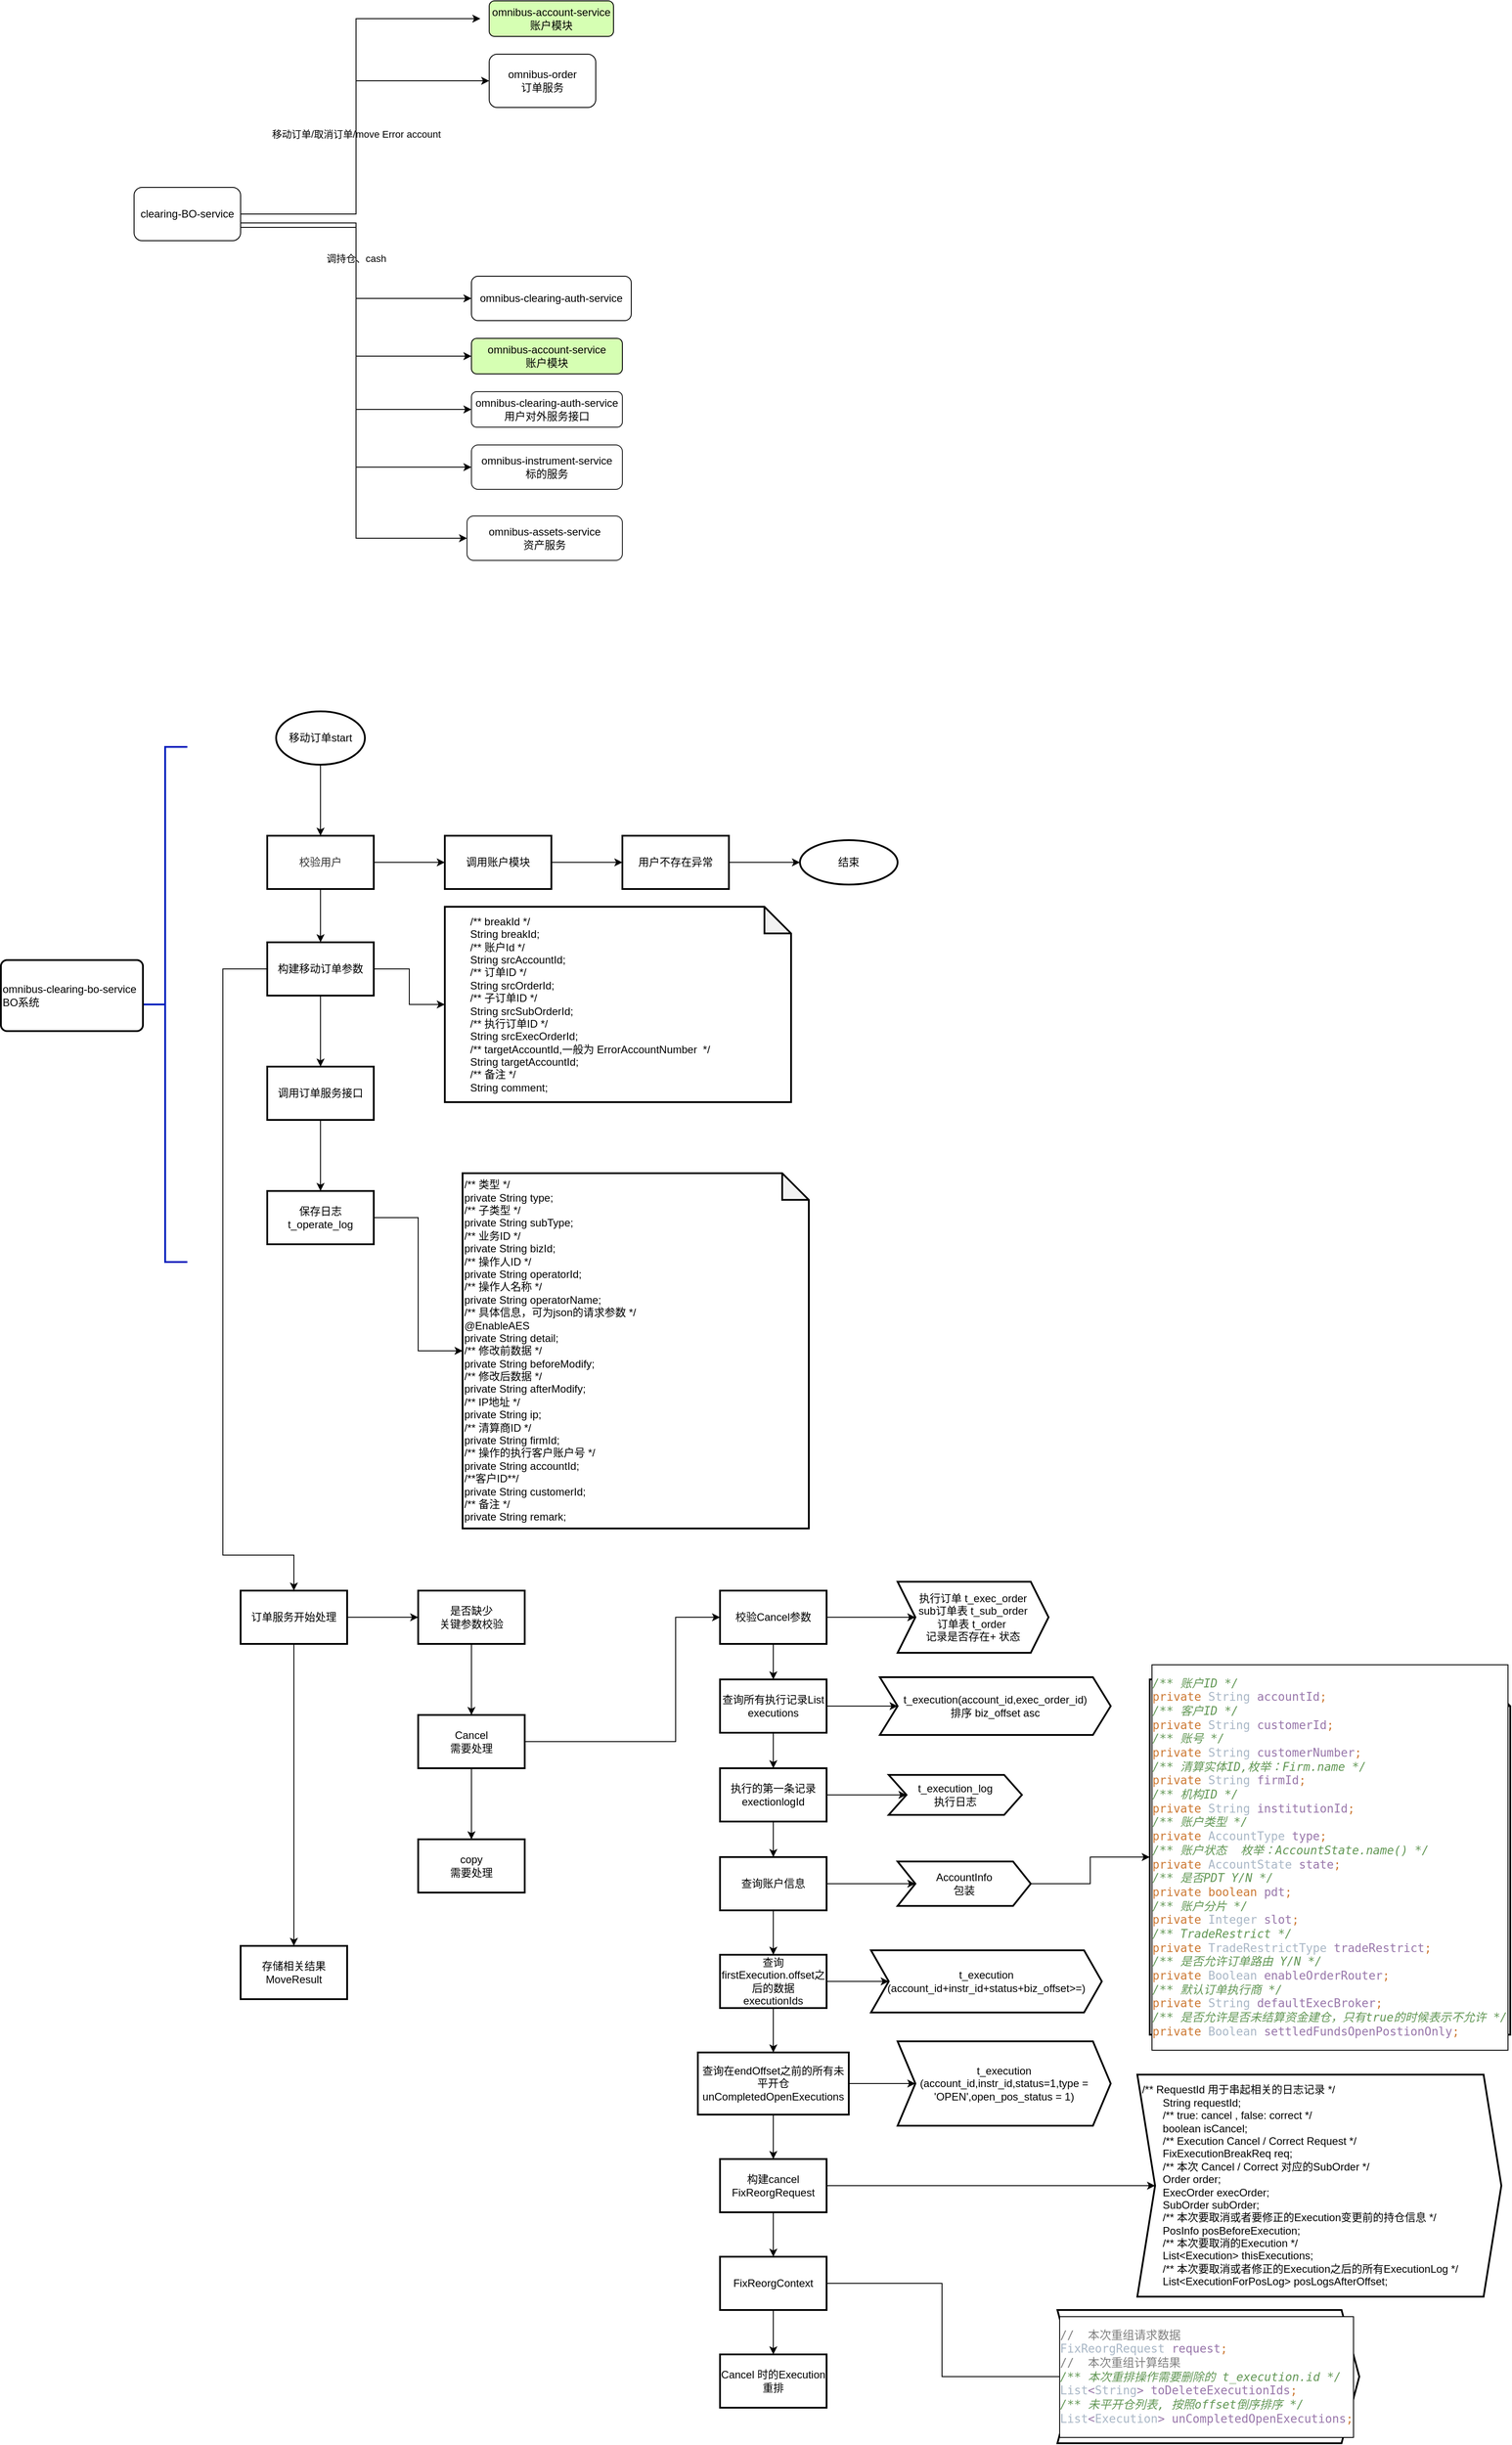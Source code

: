 <mxfile version="14.0.0" type="github">
  <diagram id="C5RBs43oDa-KdzZeNtuy" name="Page-1">
    <mxGraphModel dx="2225" dy="1739" grid="1" gridSize="10" guides="1" tooltips="1" connect="1" arrows="1" fold="1" page="1" pageScale="1" pageWidth="827" pageHeight="1169" math="0" shadow="0">
      <root>
        <mxCell id="WIyWlLk6GJQsqaUBKTNV-0" />
        <mxCell id="WIyWlLk6GJQsqaUBKTNV-1" parent="WIyWlLk6GJQsqaUBKTNV-0" />
        <mxCell id="6A41oJN5vltSQ22dziw2-5" style="edgeStyle=orthogonalEdgeStyle;rounded=0;orthogonalLoop=1;jettySize=auto;html=1;exitX=1;exitY=0.5;exitDx=0;exitDy=0;entryX=0;entryY=0.5;entryDx=0;entryDy=0;" edge="1" parent="WIyWlLk6GJQsqaUBKTNV-1" source="6A41oJN5vltSQ22dziw2-3" target="6A41oJN5vltSQ22dziw2-4">
          <mxGeometry relative="1" as="geometry">
            <Array as="points">
              <mxPoint x="340" y="110" />
              <mxPoint x="340" y="-40" />
            </Array>
          </mxGeometry>
        </mxCell>
        <mxCell id="6A41oJN5vltSQ22dziw2-6" value="移动订单/取消订单/move Error account" style="edgeLabel;html=1;align=center;verticalAlign=middle;resizable=0;points=[];" vertex="1" connectable="0" parent="6A41oJN5vltSQ22dziw2-5">
          <mxGeometry x="0.095" y="-3" relative="1" as="geometry">
            <mxPoint x="-3" y="15" as="offset" />
          </mxGeometry>
        </mxCell>
        <mxCell id="6A41oJN5vltSQ22dziw2-8" style="edgeStyle=orthogonalEdgeStyle;rounded=0;orthogonalLoop=1;jettySize=auto;html=1;entryX=0;entryY=0.5;entryDx=0;entryDy=0;" edge="1" parent="WIyWlLk6GJQsqaUBKTNV-1" target="6A41oJN5vltSQ22dziw2-7">
          <mxGeometry relative="1" as="geometry">
            <mxPoint x="210" y="110" as="sourcePoint" />
            <mxPoint x="490" y="205" as="targetPoint" />
            <Array as="points">
              <mxPoint x="210" y="120" />
              <mxPoint x="340" y="120" />
              <mxPoint x="340" y="205" />
            </Array>
          </mxGeometry>
        </mxCell>
        <mxCell id="6A41oJN5vltSQ22dziw2-9" value="调持仓、cash" style="edgeLabel;html=1;align=center;verticalAlign=middle;resizable=0;points=[];" vertex="1" connectable="0" parent="6A41oJN5vltSQ22dziw2-8">
          <mxGeometry x="0.414" y="1" relative="1" as="geometry">
            <mxPoint x="-26" y="-44" as="offset" />
          </mxGeometry>
        </mxCell>
        <mxCell id="6A41oJN5vltSQ22dziw2-11" style="edgeStyle=orthogonalEdgeStyle;rounded=0;orthogonalLoop=1;jettySize=auto;html=1;exitX=1;exitY=0.5;exitDx=0;exitDy=0;entryX=-0.071;entryY=0.5;entryDx=0;entryDy=0;entryPerimeter=0;" edge="1" parent="WIyWlLk6GJQsqaUBKTNV-1" source="6A41oJN5vltSQ22dziw2-3" target="6A41oJN5vltSQ22dziw2-10">
          <mxGeometry relative="1" as="geometry">
            <Array as="points">
              <mxPoint x="340" y="110" />
              <mxPoint x="340" y="-110" />
            </Array>
          </mxGeometry>
        </mxCell>
        <mxCell id="6A41oJN5vltSQ22dziw2-13" style="edgeStyle=orthogonalEdgeStyle;rounded=0;orthogonalLoop=1;jettySize=auto;html=1;exitX=1;exitY=0.75;exitDx=0;exitDy=0;" edge="1" parent="WIyWlLk6GJQsqaUBKTNV-1" source="6A41oJN5vltSQ22dziw2-3" target="6A41oJN5vltSQ22dziw2-12">
          <mxGeometry relative="1" as="geometry">
            <Array as="points">
              <mxPoint x="340" y="125" />
              <mxPoint x="340" y="270" />
            </Array>
          </mxGeometry>
        </mxCell>
        <mxCell id="6A41oJN5vltSQ22dziw2-17" style="edgeStyle=orthogonalEdgeStyle;rounded=0;orthogonalLoop=1;jettySize=auto;html=1;exitX=1;exitY=0.75;exitDx=0;exitDy=0;entryX=0;entryY=0.5;entryDx=0;entryDy=0;" edge="1" parent="WIyWlLk6GJQsqaUBKTNV-1" source="6A41oJN5vltSQ22dziw2-3" target="6A41oJN5vltSQ22dziw2-14">
          <mxGeometry relative="1" as="geometry" />
        </mxCell>
        <mxCell id="6A41oJN5vltSQ22dziw2-18" style="edgeStyle=orthogonalEdgeStyle;rounded=0;orthogonalLoop=1;jettySize=auto;html=1;exitX=1;exitY=0.75;exitDx=0;exitDy=0;entryX=0;entryY=0.5;entryDx=0;entryDy=0;" edge="1" parent="WIyWlLk6GJQsqaUBKTNV-1" source="6A41oJN5vltSQ22dziw2-3" target="6A41oJN5vltSQ22dziw2-15">
          <mxGeometry relative="1" as="geometry" />
        </mxCell>
        <mxCell id="6A41oJN5vltSQ22dziw2-19" style="edgeStyle=orthogonalEdgeStyle;rounded=0;orthogonalLoop=1;jettySize=auto;html=1;exitX=1;exitY=0.75;exitDx=0;exitDy=0;entryX=0;entryY=0.5;entryDx=0;entryDy=0;" edge="1" parent="WIyWlLk6GJQsqaUBKTNV-1" source="6A41oJN5vltSQ22dziw2-3" target="6A41oJN5vltSQ22dziw2-16">
          <mxGeometry relative="1" as="geometry">
            <Array as="points">
              <mxPoint x="340" y="125" />
              <mxPoint x="340" y="475" />
            </Array>
          </mxGeometry>
        </mxCell>
        <mxCell id="6A41oJN5vltSQ22dziw2-3" value="clearing-BO-service" style="rounded=1;whiteSpace=wrap;html=1;" vertex="1" parent="WIyWlLk6GJQsqaUBKTNV-1">
          <mxGeometry x="90" y="80" width="120" height="60" as="geometry" />
        </mxCell>
        <mxCell id="6A41oJN5vltSQ22dziw2-4" value="omnibus-order&lt;br&gt;订单服务" style="rounded=1;whiteSpace=wrap;html=1;" vertex="1" parent="WIyWlLk6GJQsqaUBKTNV-1">
          <mxGeometry x="490" y="-70" width="120" height="60" as="geometry" />
        </mxCell>
        <mxCell id="6A41oJN5vltSQ22dziw2-7" value="&lt;span style=&quot;background-color: rgb(255 , 255 , 255)&quot;&gt;omnibus-clearing-auth-service&lt;/span&gt;" style="rounded=1;whiteSpace=wrap;html=1;" vertex="1" parent="WIyWlLk6GJQsqaUBKTNV-1">
          <mxGeometry x="470" y="180" width="180" height="50" as="geometry" />
        </mxCell>
        <mxCell id="6A41oJN5vltSQ22dziw2-10" value="omnibus-account-service&lt;br&gt;账户模块" style="rounded=1;whiteSpace=wrap;html=1;fillColor=#D6FFB3;" vertex="1" parent="WIyWlLk6GJQsqaUBKTNV-1">
          <mxGeometry x="490" y="-130" width="140" height="40" as="geometry" />
        </mxCell>
        <mxCell id="6A41oJN5vltSQ22dziw2-12" value="omnibus-account-service&lt;br&gt;账户模块" style="rounded=1;whiteSpace=wrap;html=1;fillColor=#D6FFB3;" vertex="1" parent="WIyWlLk6GJQsqaUBKTNV-1">
          <mxGeometry x="470" y="250" width="170" height="40" as="geometry" />
        </mxCell>
        <mxCell id="6A41oJN5vltSQ22dziw2-14" value="omnibus-clearing-auth-service&lt;br&gt;用户对外服务接口" style="rounded=1;whiteSpace=wrap;html=1;fillColor=#FFFFFF;strokeColor=#1A1A1A;" vertex="1" parent="WIyWlLk6GJQsqaUBKTNV-1">
          <mxGeometry x="470" y="310" width="170" height="40" as="geometry" />
        </mxCell>
        <mxCell id="6A41oJN5vltSQ22dziw2-15" value="omnibus-instrument-service&lt;br&gt;标的服务" style="rounded=1;whiteSpace=wrap;html=1;strokeColor=#1A1A1A;fillColor=#FFFFFF;" vertex="1" parent="WIyWlLk6GJQsqaUBKTNV-1">
          <mxGeometry x="470" y="370" width="170" height="50" as="geometry" />
        </mxCell>
        <mxCell id="6A41oJN5vltSQ22dziw2-16" value="omnibus-assets-service&lt;br&gt;资产服务" style="rounded=1;whiteSpace=wrap;html=1;strokeColor=#1A1A1A;fillColor=#FFFFFF;" vertex="1" parent="WIyWlLk6GJQsqaUBKTNV-1">
          <mxGeometry x="465" y="450" width="175" height="50" as="geometry" />
        </mxCell>
        <mxCell id="6A41oJN5vltSQ22dziw2-33" value="" style="edgeStyle=orthogonalEdgeStyle;rounded=0;orthogonalLoop=1;jettySize=auto;html=1;" edge="1" parent="WIyWlLk6GJQsqaUBKTNV-1" source="6A41oJN5vltSQ22dziw2-31" target="6A41oJN5vltSQ22dziw2-32">
          <mxGeometry relative="1" as="geometry" />
        </mxCell>
        <mxCell id="6A41oJN5vltSQ22dziw2-31" value="&lt;span&gt;移动订单start&lt;/span&gt;" style="strokeWidth=2;html=1;shape=mxgraph.flowchart.start_1;whiteSpace=wrap;fillColor=#FFFFFF;" vertex="1" parent="WIyWlLk6GJQsqaUBKTNV-1">
          <mxGeometry x="250" y="670" width="100" height="60" as="geometry" />
        </mxCell>
        <mxCell id="6A41oJN5vltSQ22dziw2-35" value="" style="edgeStyle=orthogonalEdgeStyle;rounded=0;orthogonalLoop=1;jettySize=auto;html=1;" edge="1" parent="WIyWlLk6GJQsqaUBKTNV-1" source="6A41oJN5vltSQ22dziw2-32" target="6A41oJN5vltSQ22dziw2-34">
          <mxGeometry relative="1" as="geometry" />
        </mxCell>
        <mxCell id="6A41oJN5vltSQ22dziw2-37" value="" style="edgeStyle=orthogonalEdgeStyle;rounded=0;orthogonalLoop=1;jettySize=auto;html=1;" edge="1" parent="WIyWlLk6GJQsqaUBKTNV-1" source="6A41oJN5vltSQ22dziw2-32" target="6A41oJN5vltSQ22dziw2-36">
          <mxGeometry relative="1" as="geometry" />
        </mxCell>
        <mxCell id="6A41oJN5vltSQ22dziw2-32" value="&lt;span style=&quot;color: rgb(51 , 51 , 51)&quot;&gt;校验用户&lt;/span&gt;" style="whiteSpace=wrap;html=1;strokeWidth=2;fillColor=#FFFFFF;" vertex="1" parent="WIyWlLk6GJQsqaUBKTNV-1">
          <mxGeometry x="240" y="810" width="120" height="60" as="geometry" />
        </mxCell>
        <mxCell id="6A41oJN5vltSQ22dziw2-45" value="" style="edgeStyle=orthogonalEdgeStyle;rounded=0;orthogonalLoop=1;jettySize=auto;html=1;" edge="1" parent="WIyWlLk6GJQsqaUBKTNV-1" source="6A41oJN5vltSQ22dziw2-34" target="6A41oJN5vltSQ22dziw2-44">
          <mxGeometry relative="1" as="geometry" />
        </mxCell>
        <mxCell id="6A41oJN5vltSQ22dziw2-34" value="&lt;span&gt;调用&lt;/span&gt;账户模块" style="whiteSpace=wrap;html=1;strokeWidth=2;fillColor=#FFFFFF;" vertex="1" parent="WIyWlLk6GJQsqaUBKTNV-1">
          <mxGeometry x="440" y="810" width="120" height="60" as="geometry" />
        </mxCell>
        <mxCell id="6A41oJN5vltSQ22dziw2-41" value="" style="edgeStyle=orthogonalEdgeStyle;rounded=0;orthogonalLoop=1;jettySize=auto;html=1;" edge="1" parent="WIyWlLk6GJQsqaUBKTNV-1" source="6A41oJN5vltSQ22dziw2-36" target="6A41oJN5vltSQ22dziw2-40">
          <mxGeometry relative="1" as="geometry" />
        </mxCell>
        <mxCell id="6A41oJN5vltSQ22dziw2-42" style="edgeStyle=orthogonalEdgeStyle;rounded=0;orthogonalLoop=1;jettySize=auto;html=1;exitX=1;exitY=0.5;exitDx=0;exitDy=0;" edge="1" parent="WIyWlLk6GJQsqaUBKTNV-1" source="6A41oJN5vltSQ22dziw2-36" target="6A41oJN5vltSQ22dziw2-38">
          <mxGeometry relative="1" as="geometry" />
        </mxCell>
        <mxCell id="6A41oJN5vltSQ22dziw2-60" value="" style="edgeStyle=orthogonalEdgeStyle;rounded=0;orthogonalLoop=1;jettySize=auto;html=1;entryX=0.5;entryY=0;entryDx=0;entryDy=0;" edge="1" parent="WIyWlLk6GJQsqaUBKTNV-1" source="6A41oJN5vltSQ22dziw2-36" target="6A41oJN5vltSQ22dziw2-59">
          <mxGeometry relative="1" as="geometry">
            <Array as="points">
              <mxPoint x="190" y="960" />
              <mxPoint x="190" y="1620" />
              <mxPoint x="270" y="1620" />
            </Array>
          </mxGeometry>
        </mxCell>
        <mxCell id="6A41oJN5vltSQ22dziw2-36" value="&lt;span&gt;构建移动订单参数&lt;/span&gt;" style="whiteSpace=wrap;html=1;strokeWidth=2;fillColor=#FFFFFF;" vertex="1" parent="WIyWlLk6GJQsqaUBKTNV-1">
          <mxGeometry x="240" y="930" width="120" height="60" as="geometry" />
        </mxCell>
        <mxCell id="6A41oJN5vltSQ22dziw2-38" value="&lt;div&gt;&amp;nbsp; &amp;nbsp; &amp;nbsp; &amp;nbsp; /** breakId */&lt;/div&gt;&lt;div&gt;&amp;nbsp; &amp;nbsp; &amp;nbsp; &amp;nbsp; String breakId;&lt;/div&gt;&lt;div&gt;&amp;nbsp; &amp;nbsp; &amp;nbsp; &amp;nbsp; /** 账户Id */&lt;/div&gt;&lt;div&gt;&amp;nbsp; &amp;nbsp; &amp;nbsp; &amp;nbsp; String srcAccountId;&lt;/div&gt;&lt;div&gt;&amp;nbsp; &amp;nbsp; &amp;nbsp; &amp;nbsp; /** 订单ID */&lt;/div&gt;&lt;div&gt;&amp;nbsp; &amp;nbsp; &amp;nbsp; &amp;nbsp; String srcOrderId;&lt;/div&gt;&lt;div&gt;&amp;nbsp; &amp;nbsp; &amp;nbsp; &amp;nbsp; /** 子订单ID */&lt;/div&gt;&lt;div&gt;&amp;nbsp; &amp;nbsp; &amp;nbsp; &amp;nbsp; String srcSubOrderId;&lt;/div&gt;&lt;div&gt;&amp;nbsp; &amp;nbsp; &amp;nbsp; &amp;nbsp; /** 执行订单ID */&lt;/div&gt;&lt;div&gt;&amp;nbsp; &amp;nbsp; &amp;nbsp; &amp;nbsp; String srcExecOrderId;&lt;/div&gt;&lt;div&gt;&amp;nbsp; &amp;nbsp; &amp;nbsp; &amp;nbsp; /** targetAccountId,一般为 ErrorAccountNumber&amp;nbsp; */&lt;/div&gt;&lt;div&gt;&amp;nbsp; &amp;nbsp; &amp;nbsp; &amp;nbsp; String targetAccountId;&lt;/div&gt;&lt;div&gt;&amp;nbsp; &amp;nbsp; &amp;nbsp; &amp;nbsp; /** 备注 */&lt;/div&gt;&lt;div&gt;&amp;nbsp; &amp;nbsp; &amp;nbsp; &amp;nbsp; String comment;&lt;/div&gt;" style="shape=note;whiteSpace=wrap;html=1;backgroundOutline=1;darkOpacity=0.05;strokeWidth=2;fillColor=#FFFFFF;align=left;" vertex="1" parent="WIyWlLk6GJQsqaUBKTNV-1">
          <mxGeometry x="440" y="890" width="390" height="220" as="geometry" />
        </mxCell>
        <mxCell id="6A41oJN5vltSQ22dziw2-53" value="" style="edgeStyle=orthogonalEdgeStyle;rounded=0;orthogonalLoop=1;jettySize=auto;html=1;" edge="1" parent="WIyWlLk6GJQsqaUBKTNV-1" source="6A41oJN5vltSQ22dziw2-40" target="6A41oJN5vltSQ22dziw2-52">
          <mxGeometry relative="1" as="geometry" />
        </mxCell>
        <mxCell id="6A41oJN5vltSQ22dziw2-40" value="调用订单服务接口" style="whiteSpace=wrap;html=1;strokeWidth=2;fillColor=#FFFFFF;" vertex="1" parent="WIyWlLk6GJQsqaUBKTNV-1">
          <mxGeometry x="240" y="1070" width="120" height="60" as="geometry" />
        </mxCell>
        <mxCell id="6A41oJN5vltSQ22dziw2-47" value="" style="edgeStyle=orthogonalEdgeStyle;rounded=0;orthogonalLoop=1;jettySize=auto;html=1;" edge="1" parent="WIyWlLk6GJQsqaUBKTNV-1" source="6A41oJN5vltSQ22dziw2-44" target="6A41oJN5vltSQ22dziw2-46">
          <mxGeometry relative="1" as="geometry" />
        </mxCell>
        <mxCell id="6A41oJN5vltSQ22dziw2-44" value="用户不存在异常" style="whiteSpace=wrap;html=1;strokeWidth=2;fillColor=#FFFFFF;" vertex="1" parent="WIyWlLk6GJQsqaUBKTNV-1">
          <mxGeometry x="640" y="810" width="120" height="60" as="geometry" />
        </mxCell>
        <mxCell id="6A41oJN5vltSQ22dziw2-46" value="结束" style="ellipse;whiteSpace=wrap;html=1;strokeWidth=2;fillColor=#FFFFFF;" vertex="1" parent="WIyWlLk6GJQsqaUBKTNV-1">
          <mxGeometry x="840" y="815" width="110" height="50" as="geometry" />
        </mxCell>
        <mxCell id="6A41oJN5vltSQ22dziw2-55" value="" style="edgeStyle=orthogonalEdgeStyle;rounded=0;orthogonalLoop=1;jettySize=auto;html=1;" edge="1" parent="WIyWlLk6GJQsqaUBKTNV-1" source="6A41oJN5vltSQ22dziw2-52" target="6A41oJN5vltSQ22dziw2-54">
          <mxGeometry relative="1" as="geometry" />
        </mxCell>
        <mxCell id="6A41oJN5vltSQ22dziw2-52" value="保存日志&lt;br&gt;t_operate_log" style="whiteSpace=wrap;html=1;strokeWidth=2;fillColor=#FFFFFF;" vertex="1" parent="WIyWlLk6GJQsqaUBKTNV-1">
          <mxGeometry x="240" y="1210" width="120" height="60" as="geometry" />
        </mxCell>
        <mxCell id="6A41oJN5vltSQ22dziw2-54" value="&lt;div&gt;&lt;span&gt;	&lt;/span&gt;/** 类型 */&lt;/div&gt;&lt;div&gt;&lt;span&gt;	&lt;/span&gt;private String type;&lt;/div&gt;&lt;div&gt;&lt;span&gt;	&lt;/span&gt;/** 子类型 */&lt;/div&gt;&lt;div&gt;&lt;span&gt;	&lt;/span&gt;private String subType;&lt;/div&gt;&lt;div&gt;&lt;span&gt;	&lt;/span&gt;/** 业务ID */&lt;/div&gt;&lt;div&gt;&lt;span&gt;	&lt;/span&gt;private String bizId;&lt;/div&gt;&lt;div&gt;&lt;span&gt;	&lt;/span&gt;/** 操作人ID */&lt;/div&gt;&lt;div&gt;&lt;span&gt;	&lt;/span&gt;private String operatorId;&lt;/div&gt;&lt;div&gt;&lt;span&gt;	&lt;/span&gt;/** 操作人名称 */&lt;/div&gt;&lt;div&gt;&lt;span&gt;	&lt;/span&gt;private String operatorName;&lt;/div&gt;&lt;div&gt;&lt;span&gt;	&lt;/span&gt;/** 具体信息，可为json的请求参数 */&lt;/div&gt;&lt;div&gt;&lt;span&gt;	&lt;/span&gt;@EnableAES&lt;/div&gt;&lt;div&gt;&lt;span&gt;	&lt;/span&gt;private String detail;&lt;/div&gt;&lt;div&gt;&lt;span&gt;	&lt;/span&gt;/** 修改前数据 */&lt;/div&gt;&lt;div&gt;&lt;span&gt;	&lt;/span&gt;private String beforeModify;&lt;/div&gt;&lt;div&gt;&lt;span&gt;	&lt;/span&gt;/** 修改后数据 */&lt;/div&gt;&lt;div&gt;&lt;span&gt;	&lt;/span&gt;private String afterModify;&lt;/div&gt;&lt;div&gt;&lt;span&gt;	&lt;/span&gt;/** IP地址 */&lt;/div&gt;&lt;div&gt;&lt;span&gt;	&lt;/span&gt;private String ip;&lt;/div&gt;&lt;div&gt;&lt;span&gt;	&lt;/span&gt;/** 清算商ID */&lt;/div&gt;&lt;div&gt;&lt;span&gt;	&lt;/span&gt;private String firmId;&lt;/div&gt;&lt;div&gt;&lt;span&gt;	&lt;/span&gt;/** 操作的执行客户账户号 */&lt;/div&gt;&lt;div&gt;&lt;span&gt;	&lt;/span&gt;private String accountId;&lt;/div&gt;&lt;div&gt;&lt;span&gt;	&lt;/span&gt;/**客户ID**/&lt;/div&gt;&lt;div&gt;&lt;span&gt;	&lt;/span&gt;private String customerId;&lt;/div&gt;&lt;div&gt;&lt;span&gt;	&lt;/span&gt;/** 备注 */&lt;/div&gt;&lt;div&gt;&lt;span&gt;	&lt;/span&gt;private String remark;&lt;/div&gt;" style="shape=note;whiteSpace=wrap;html=1;backgroundOutline=1;darkOpacity=0.05;strokeWidth=2;fillColor=#FFFFFF;align=left;" vertex="1" parent="WIyWlLk6GJQsqaUBKTNV-1">
          <mxGeometry x="460" y="1190" width="390" height="400" as="geometry" />
        </mxCell>
        <mxCell id="6A41oJN5vltSQ22dziw2-62" value="" style="edgeStyle=orthogonalEdgeStyle;rounded=0;orthogonalLoop=1;jettySize=auto;html=1;" edge="1" parent="WIyWlLk6GJQsqaUBKTNV-1" source="6A41oJN5vltSQ22dziw2-59" target="6A41oJN5vltSQ22dziw2-61">
          <mxGeometry relative="1" as="geometry" />
        </mxCell>
        <mxCell id="6A41oJN5vltSQ22dziw2-64" value="" style="edgeStyle=orthogonalEdgeStyle;rounded=0;orthogonalLoop=1;jettySize=auto;html=1;" edge="1" parent="WIyWlLk6GJQsqaUBKTNV-1" source="6A41oJN5vltSQ22dziw2-59" target="6A41oJN5vltSQ22dziw2-63">
          <mxGeometry relative="1" as="geometry" />
        </mxCell>
        <mxCell id="6A41oJN5vltSQ22dziw2-59" value="订单服务开始处理" style="whiteSpace=wrap;html=1;strokeWidth=2;fillColor=#FFFFFF;" vertex="1" parent="WIyWlLk6GJQsqaUBKTNV-1">
          <mxGeometry x="210" y="1660" width="120" height="60" as="geometry" />
        </mxCell>
        <mxCell id="6A41oJN5vltSQ22dziw2-61" value="存储相关结果&lt;br&gt;MoveResult" style="whiteSpace=wrap;html=1;strokeWidth=2;fillColor=#FFFFFF;" vertex="1" parent="WIyWlLk6GJQsqaUBKTNV-1">
          <mxGeometry x="210" y="2060" width="120" height="60" as="geometry" />
        </mxCell>
        <mxCell id="6A41oJN5vltSQ22dziw2-66" value="" style="edgeStyle=orthogonalEdgeStyle;rounded=0;orthogonalLoop=1;jettySize=auto;html=1;" edge="1" parent="WIyWlLk6GJQsqaUBKTNV-1" source="6A41oJN5vltSQ22dziw2-63" target="6A41oJN5vltSQ22dziw2-65">
          <mxGeometry relative="1" as="geometry" />
        </mxCell>
        <mxCell id="6A41oJN5vltSQ22dziw2-63" value="是否缺少&lt;br&gt;关键参数校验" style="whiteSpace=wrap;html=1;strokeWidth=2;fillColor=#FFFFFF;" vertex="1" parent="WIyWlLk6GJQsqaUBKTNV-1">
          <mxGeometry x="410" y="1660" width="120" height="60" as="geometry" />
        </mxCell>
        <mxCell id="6A41oJN5vltSQ22dziw2-68" value="" style="edgeStyle=orthogonalEdgeStyle;rounded=0;orthogonalLoop=1;jettySize=auto;html=1;" edge="1" parent="WIyWlLk6GJQsqaUBKTNV-1" source="6A41oJN5vltSQ22dziw2-65" target="6A41oJN5vltSQ22dziw2-67">
          <mxGeometry relative="1" as="geometry" />
        </mxCell>
        <mxCell id="6A41oJN5vltSQ22dziw2-72" value="" style="edgeStyle=orthogonalEdgeStyle;rounded=0;orthogonalLoop=1;jettySize=auto;html=1;entryX=0;entryY=0.5;entryDx=0;entryDy=0;" edge="1" parent="WIyWlLk6GJQsqaUBKTNV-1" source="6A41oJN5vltSQ22dziw2-65" target="6A41oJN5vltSQ22dziw2-71">
          <mxGeometry relative="1" as="geometry">
            <Array as="points">
              <mxPoint x="700" y="1830" />
              <mxPoint x="700" y="1690" />
              <mxPoint x="740" y="1690" />
            </Array>
          </mxGeometry>
        </mxCell>
        <mxCell id="6A41oJN5vltSQ22dziw2-65" value="Cancel&lt;br&gt;需要处理" style="whiteSpace=wrap;html=1;strokeWidth=2;fillColor=#FFFFFF;" vertex="1" parent="WIyWlLk6GJQsqaUBKTNV-1">
          <mxGeometry x="410" y="1800" width="120" height="60" as="geometry" />
        </mxCell>
        <mxCell id="6A41oJN5vltSQ22dziw2-67" value="&lt;span&gt;copy&lt;/span&gt;&lt;br&gt;&lt;span&gt;需要处理&lt;/span&gt;" style="whiteSpace=wrap;html=1;strokeWidth=2;fillColor=#FFFFFF;" vertex="1" parent="WIyWlLk6GJQsqaUBKTNV-1">
          <mxGeometry x="410" y="1940" width="120" height="60" as="geometry" />
        </mxCell>
        <mxCell id="6A41oJN5vltSQ22dziw2-69" value="" style="strokeWidth=2;html=1;shape=mxgraph.flowchart.annotation_2;align=left;labelPosition=right;pointerEvents=1;labelBackgroundColor=#E6FFCC;fillColor=#0050ef;labelBorderColor=#CCFF99;strokeColor=#001DBC;fontColor=#ffffff;" vertex="1" parent="WIyWlLk6GJQsqaUBKTNV-1">
          <mxGeometry x="100" y="710" width="50" height="580" as="geometry" />
        </mxCell>
        <mxCell id="6A41oJN5vltSQ22dziw2-70" value="omnibus-clearing-bo-service&lt;br&gt;BO系统" style="rounded=1;whiteSpace=wrap;html=1;absoluteArcSize=1;arcSize=14;strokeWidth=2;labelBackgroundColor=none;fillColor=#FFFFFF;align=left;" vertex="1" parent="WIyWlLk6GJQsqaUBKTNV-1">
          <mxGeometry x="-60" y="950" width="160" height="80" as="geometry" />
        </mxCell>
        <mxCell id="6A41oJN5vltSQ22dziw2-75" value="" style="edgeStyle=orthogonalEdgeStyle;rounded=0;orthogonalLoop=1;jettySize=auto;html=1;" edge="1" parent="WIyWlLk6GJQsqaUBKTNV-1" source="6A41oJN5vltSQ22dziw2-71" target="6A41oJN5vltSQ22dziw2-74">
          <mxGeometry relative="1" as="geometry" />
        </mxCell>
        <mxCell id="6A41oJN5vltSQ22dziw2-77" value="" style="edgeStyle=orthogonalEdgeStyle;rounded=0;orthogonalLoop=1;jettySize=auto;html=1;" edge="1" parent="WIyWlLk6GJQsqaUBKTNV-1" source="6A41oJN5vltSQ22dziw2-71" target="6A41oJN5vltSQ22dziw2-76">
          <mxGeometry relative="1" as="geometry" />
        </mxCell>
        <mxCell id="6A41oJN5vltSQ22dziw2-71" value="校验Cancel参数" style="whiteSpace=wrap;html=1;strokeWidth=2;fillColor=#FFFFFF;" vertex="1" parent="WIyWlLk6GJQsqaUBKTNV-1">
          <mxGeometry x="750" y="1660" width="120" height="60" as="geometry" />
        </mxCell>
        <mxCell id="6A41oJN5vltSQ22dziw2-74" value="&lt;div&gt;执行订单 t_exec_order&lt;/div&gt;&lt;div&gt;sub订单表 t_sub_order&lt;/div&gt;&lt;div&gt;订单表 t_order&amp;nbsp;&lt;/div&gt;&lt;div&gt;记录是否存在+ 状态&lt;/div&gt;" style="shape=step;perimeter=stepPerimeter;whiteSpace=wrap;html=1;fixedSize=1;strokeWidth=2;fillColor=#FFFFFF;" vertex="1" parent="WIyWlLk6GJQsqaUBKTNV-1">
          <mxGeometry x="950" y="1650" width="170" height="80" as="geometry" />
        </mxCell>
        <mxCell id="6A41oJN5vltSQ22dziw2-79" value="" style="edgeStyle=orthogonalEdgeStyle;rounded=0;orthogonalLoop=1;jettySize=auto;html=1;" edge="1" parent="WIyWlLk6GJQsqaUBKTNV-1" source="6A41oJN5vltSQ22dziw2-76" target="6A41oJN5vltSQ22dziw2-78">
          <mxGeometry relative="1" as="geometry" />
        </mxCell>
        <mxCell id="6A41oJN5vltSQ22dziw2-81" value="" style="edgeStyle=orthogonalEdgeStyle;rounded=0;orthogonalLoop=1;jettySize=auto;html=1;" edge="1" parent="WIyWlLk6GJQsqaUBKTNV-1" source="6A41oJN5vltSQ22dziw2-76" target="6A41oJN5vltSQ22dziw2-80">
          <mxGeometry relative="1" as="geometry" />
        </mxCell>
        <mxCell id="6A41oJN5vltSQ22dziw2-76" value="查询所有执行记录List&lt;br&gt;executions" style="whiteSpace=wrap;html=1;strokeWidth=2;fillColor=#FFFFFF;" vertex="1" parent="WIyWlLk6GJQsqaUBKTNV-1">
          <mxGeometry x="750" y="1760" width="120" height="60" as="geometry" />
        </mxCell>
        <mxCell id="6A41oJN5vltSQ22dziw2-78" value="t_execution(account_id,exec_order_id)&lt;br&gt;排序 biz_offset asc" style="shape=step;perimeter=stepPerimeter;whiteSpace=wrap;html=1;fixedSize=1;strokeWidth=2;fillColor=#FFFFFF;" vertex="1" parent="WIyWlLk6GJQsqaUBKTNV-1">
          <mxGeometry x="930" y="1757.5" width="260" height="65" as="geometry" />
        </mxCell>
        <mxCell id="6A41oJN5vltSQ22dziw2-85" value="" style="edgeStyle=orthogonalEdgeStyle;rounded=0;orthogonalLoop=1;jettySize=auto;html=1;" edge="1" parent="WIyWlLk6GJQsqaUBKTNV-1" source="6A41oJN5vltSQ22dziw2-80" target="6A41oJN5vltSQ22dziw2-84">
          <mxGeometry relative="1" as="geometry" />
        </mxCell>
        <mxCell id="6A41oJN5vltSQ22dziw2-87" value="" style="edgeStyle=orthogonalEdgeStyle;rounded=0;orthogonalLoop=1;jettySize=auto;html=1;" edge="1" parent="WIyWlLk6GJQsqaUBKTNV-1" source="6A41oJN5vltSQ22dziw2-80" target="6A41oJN5vltSQ22dziw2-86">
          <mxGeometry relative="1" as="geometry" />
        </mxCell>
        <mxCell id="6A41oJN5vltSQ22dziw2-80" value="执行的第一条记录&lt;br&gt;exectionlogId" style="whiteSpace=wrap;html=1;strokeWidth=2;fillColor=#FFFFFF;" vertex="1" parent="WIyWlLk6GJQsqaUBKTNV-1">
          <mxGeometry x="750" y="1860" width="120" height="60" as="geometry" />
        </mxCell>
        <mxCell id="6A41oJN5vltSQ22dziw2-84" value="&lt;span&gt;t_execution_log&lt;br&gt;执行日志&lt;br&gt;&lt;/span&gt;" style="shape=step;perimeter=stepPerimeter;whiteSpace=wrap;html=1;fixedSize=1;strokeWidth=2;fillColor=#FFFFFF;" vertex="1" parent="WIyWlLk6GJQsqaUBKTNV-1">
          <mxGeometry x="940" y="1867.5" width="150" height="45" as="geometry" />
        </mxCell>
        <mxCell id="6A41oJN5vltSQ22dziw2-89" value="" style="edgeStyle=orthogonalEdgeStyle;rounded=0;orthogonalLoop=1;jettySize=auto;html=1;" edge="1" parent="WIyWlLk6GJQsqaUBKTNV-1" source="6A41oJN5vltSQ22dziw2-86" target="6A41oJN5vltSQ22dziw2-88">
          <mxGeometry relative="1" as="geometry" />
        </mxCell>
        <mxCell id="6A41oJN5vltSQ22dziw2-93" value="" style="edgeStyle=orthogonalEdgeStyle;rounded=0;orthogonalLoop=1;jettySize=auto;html=1;" edge="1" parent="WIyWlLk6GJQsqaUBKTNV-1" source="6A41oJN5vltSQ22dziw2-86" target="6A41oJN5vltSQ22dziw2-92">
          <mxGeometry relative="1" as="geometry" />
        </mxCell>
        <mxCell id="6A41oJN5vltSQ22dziw2-86" value="查询账户信息" style="whiteSpace=wrap;html=1;strokeWidth=2;fillColor=#FFFFFF;" vertex="1" parent="WIyWlLk6GJQsqaUBKTNV-1">
          <mxGeometry x="750" y="1960" width="120" height="60" as="geometry" />
        </mxCell>
        <mxCell id="6A41oJN5vltSQ22dziw2-91" value="" style="edgeStyle=orthogonalEdgeStyle;rounded=0;orthogonalLoop=1;jettySize=auto;html=1;" edge="1" parent="WIyWlLk6GJQsqaUBKTNV-1" source="6A41oJN5vltSQ22dziw2-88" target="6A41oJN5vltSQ22dziw2-90">
          <mxGeometry relative="1" as="geometry" />
        </mxCell>
        <mxCell id="6A41oJN5vltSQ22dziw2-88" value="AccountInfo&lt;br&gt;包装" style="shape=step;perimeter=stepPerimeter;whiteSpace=wrap;html=1;fixedSize=1;strokeWidth=2;fillColor=#FFFFFF;" vertex="1" parent="WIyWlLk6GJQsqaUBKTNV-1">
          <mxGeometry x="950" y="1965" width="150" height="50" as="geometry" />
        </mxCell>
        <mxCell id="6A41oJN5vltSQ22dziw2-90" value="&lt;pre style=&quot;color: rgb(169, 183, 198); font-family: &amp;quot;jetbrains mono&amp;quot;, monospace; font-size: 9.8pt;&quot;&gt;&lt;span style=&quot;color: #629755 ; font-style: italic&quot;&gt;/** 账户ID */&lt;br&gt;&lt;/span&gt;&lt;span style=&quot;color: #cc7832&quot;&gt;private &lt;/span&gt;String &lt;span style=&quot;color: #9876aa&quot;&gt;accountId&lt;/span&gt;&lt;span style=&quot;color: #cc7832&quot;&gt;;&lt;br&gt;&lt;/span&gt;&lt;span style=&quot;color: #629755 ; font-style: italic&quot;&gt;/** 客户ID */&lt;br&gt;&lt;/span&gt;&lt;span style=&quot;color: #cc7832&quot;&gt;private &lt;/span&gt;String &lt;span style=&quot;color: #9876aa&quot;&gt;customerId&lt;/span&gt;&lt;span style=&quot;color: #cc7832&quot;&gt;;&lt;br&gt;&lt;/span&gt;&lt;span style=&quot;color: #629755 ; font-style: italic&quot;&gt;/** 账号 */&lt;br&gt;&lt;/span&gt;&lt;span style=&quot;color: #cc7832&quot;&gt;private &lt;/span&gt;String &lt;span style=&quot;color: #9876aa&quot;&gt;customerNumber&lt;/span&gt;&lt;span style=&quot;color: #cc7832&quot;&gt;;&lt;br&gt;&lt;/span&gt;&lt;span style=&quot;color: #629755 ; font-style: italic&quot;&gt;/** 清算实体ID,枚举：Firm.name */&lt;br&gt;&lt;/span&gt;&lt;span style=&quot;color: #cc7832&quot;&gt;private &lt;/span&gt;String &lt;span style=&quot;color: #9876aa&quot;&gt;firmId&lt;/span&gt;&lt;span style=&quot;color: #cc7832&quot;&gt;;&lt;br&gt;&lt;/span&gt;&lt;span style=&quot;color: #629755 ; font-style: italic&quot;&gt;/** 机构ID */&lt;br&gt;&lt;/span&gt;&lt;span style=&quot;color: #cc7832&quot;&gt;private &lt;/span&gt;String &lt;span style=&quot;color: #9876aa&quot;&gt;institutionId&lt;/span&gt;&lt;span style=&quot;color: #cc7832&quot;&gt;;&lt;br&gt;&lt;/span&gt;&lt;span style=&quot;color: #629755 ; font-style: italic&quot;&gt;/** 账户类型 */&lt;br&gt;&lt;/span&gt;&lt;span style=&quot;color: #cc7832&quot;&gt;private &lt;/span&gt;AccountType &lt;span style=&quot;color: #9876aa&quot;&gt;type&lt;/span&gt;&lt;span style=&quot;color: #cc7832&quot;&gt;;&lt;br&gt;&lt;/span&gt;&lt;span style=&quot;color: #629755 ; font-style: italic&quot;&gt;/** 账户状态  枚举：AccountState.name() */&lt;br&gt;&lt;/span&gt;&lt;span style=&quot;color: #cc7832&quot;&gt;private &lt;/span&gt;AccountState &lt;span style=&quot;color: #9876aa&quot;&gt;state&lt;/span&gt;&lt;span style=&quot;color: #cc7832&quot;&gt;;&lt;br&gt;&lt;/span&gt;&lt;span style=&quot;color: #629755 ; font-style: italic&quot;&gt;/** 是否PDT Y/N */&lt;br&gt;&lt;/span&gt;&lt;span style=&quot;color: #cc7832&quot;&gt;private boolean &lt;/span&gt;&lt;span style=&quot;color: #9876aa&quot;&gt;pdt&lt;/span&gt;&lt;span style=&quot;color: #cc7832&quot;&gt;;&lt;br&gt;&lt;/span&gt;&lt;span style=&quot;color: #629755 ; font-style: italic&quot;&gt;/** 账户分片 */&lt;br&gt;&lt;/span&gt;&lt;span style=&quot;color: #cc7832&quot;&gt;private &lt;/span&gt;Integer &lt;span style=&quot;color: #9876aa&quot;&gt;slot&lt;/span&gt;&lt;span style=&quot;color: #cc7832&quot;&gt;;&lt;br&gt;&lt;/span&gt;&lt;span style=&quot;color: #629755 ; font-style: italic&quot;&gt;/** TradeRestrict */&lt;br&gt;&lt;/span&gt;&lt;span style=&quot;color: #cc7832&quot;&gt;private &lt;/span&gt;TradeRestrictType &lt;span style=&quot;color: #9876aa&quot;&gt;tradeRestrict&lt;/span&gt;&lt;span style=&quot;color: #cc7832&quot;&gt;;&lt;br&gt;&lt;/span&gt;&lt;span style=&quot;color: #629755 ; font-style: italic&quot;&gt;/** 是否允许订单路由 Y/N */&lt;br&gt;&lt;/span&gt;&lt;span style=&quot;color: #cc7832&quot;&gt;private &lt;/span&gt;Boolean &lt;span style=&quot;color: #9876aa&quot;&gt;enableOrderRouter&lt;/span&gt;&lt;span style=&quot;color: #cc7832&quot;&gt;;&lt;br&gt;&lt;/span&gt;&lt;span style=&quot;color: #629755 ; font-style: italic&quot;&gt;/** 默认订单执行商 */&lt;br&gt;&lt;/span&gt;&lt;span style=&quot;color: #cc7832&quot;&gt;private &lt;/span&gt;String &lt;span style=&quot;color: #9876aa&quot;&gt;defaultExecBroker&lt;/span&gt;&lt;span style=&quot;color: #cc7832&quot;&gt;;&lt;br&gt;&lt;/span&gt;&lt;span style=&quot;color: #629755 ; font-style: italic&quot;&gt;/** 是否允许是否未结算资金建仓，只有true的时候表示不允许 */&lt;br&gt;&lt;/span&gt;&lt;span style=&quot;color: #cc7832&quot;&gt;private &lt;/span&gt;Boolean &lt;span style=&quot;color: #9876aa&quot;&gt;settledFundsOpenPostionOnly&lt;/span&gt;&lt;span style=&quot;color: #cc7832&quot;&gt;;&lt;/span&gt;&lt;/pre&gt;" style="shape=note;whiteSpace=wrap;html=1;backgroundOutline=1;darkOpacity=0.05;strokeWidth=2;fillColor=#FFFFFF;align=left;labelBackgroundColor=#ffffff;labelBorderColor=#000000;" vertex="1" parent="WIyWlLk6GJQsqaUBKTNV-1">
          <mxGeometry x="1234" y="1760" width="406" height="400" as="geometry" />
        </mxCell>
        <mxCell id="6A41oJN5vltSQ22dziw2-95" value="" style="edgeStyle=orthogonalEdgeStyle;rounded=0;orthogonalLoop=1;jettySize=auto;html=1;" edge="1" parent="WIyWlLk6GJQsqaUBKTNV-1" source="6A41oJN5vltSQ22dziw2-92" target="6A41oJN5vltSQ22dziw2-94">
          <mxGeometry relative="1" as="geometry" />
        </mxCell>
        <mxCell id="6A41oJN5vltSQ22dziw2-97" value="" style="edgeStyle=orthogonalEdgeStyle;rounded=0;orthogonalLoop=1;jettySize=auto;html=1;" edge="1" parent="WIyWlLk6GJQsqaUBKTNV-1" source="6A41oJN5vltSQ22dziw2-92" target="6A41oJN5vltSQ22dziw2-96">
          <mxGeometry relative="1" as="geometry" />
        </mxCell>
        <mxCell id="6A41oJN5vltSQ22dziw2-92" value="查询firstExecution.offset之后的数据&lt;br&gt;executionIds" style="whiteSpace=wrap;html=1;strokeWidth=2;fillColor=#FFFFFF;" vertex="1" parent="WIyWlLk6GJQsqaUBKTNV-1">
          <mxGeometry x="750" y="2070" width="120" height="60" as="geometry" />
        </mxCell>
        <mxCell id="6A41oJN5vltSQ22dziw2-94" value="t_execution&lt;br&gt;(account_id+instr_id+status+biz_offset&amp;gt;=)" style="shape=step;perimeter=stepPerimeter;whiteSpace=wrap;html=1;fixedSize=1;strokeWidth=2;fillColor=#FFFFFF;" vertex="1" parent="WIyWlLk6GJQsqaUBKTNV-1">
          <mxGeometry x="920" y="2065" width="260" height="70" as="geometry" />
        </mxCell>
        <mxCell id="6A41oJN5vltSQ22dziw2-99" value="" style="edgeStyle=orthogonalEdgeStyle;rounded=0;orthogonalLoop=1;jettySize=auto;html=1;" edge="1" parent="WIyWlLk6GJQsqaUBKTNV-1" source="6A41oJN5vltSQ22dziw2-96" target="6A41oJN5vltSQ22dziw2-98">
          <mxGeometry relative="1" as="geometry" />
        </mxCell>
        <mxCell id="6A41oJN5vltSQ22dziw2-103" value="" style="edgeStyle=orthogonalEdgeStyle;rounded=0;orthogonalLoop=1;jettySize=auto;html=1;" edge="1" parent="WIyWlLk6GJQsqaUBKTNV-1" source="6A41oJN5vltSQ22dziw2-96" target="6A41oJN5vltSQ22dziw2-102">
          <mxGeometry relative="1" as="geometry" />
        </mxCell>
        <mxCell id="6A41oJN5vltSQ22dziw2-96" value="查询在endOffset之前的所有未平开仓&lt;br&gt;unCompletedOpenExecutions" style="whiteSpace=wrap;html=1;strokeWidth=2;fillColor=#FFFFFF;" vertex="1" parent="WIyWlLk6GJQsqaUBKTNV-1">
          <mxGeometry x="725" y="2180" width="170" height="70" as="geometry" />
        </mxCell>
        <mxCell id="6A41oJN5vltSQ22dziw2-98" value="&lt;div&gt;t_execution&lt;/div&gt;&lt;div&gt;(account_id,instr_id,status=1,type = &#39;OPEN&#39;,open_pos_status = 1)&lt;/div&gt;" style="shape=step;perimeter=stepPerimeter;whiteSpace=wrap;html=1;fixedSize=1;strokeWidth=2;fillColor=#FFFFFF;" vertex="1" parent="WIyWlLk6GJQsqaUBKTNV-1">
          <mxGeometry x="950" y="2167.5" width="240" height="95" as="geometry" />
        </mxCell>
        <mxCell id="6A41oJN5vltSQ22dziw2-105" value="" style="edgeStyle=orthogonalEdgeStyle;rounded=0;orthogonalLoop=1;jettySize=auto;html=1;" edge="1" parent="WIyWlLk6GJQsqaUBKTNV-1" source="6A41oJN5vltSQ22dziw2-102" target="6A41oJN5vltSQ22dziw2-104">
          <mxGeometry relative="1" as="geometry" />
        </mxCell>
        <mxCell id="6A41oJN5vltSQ22dziw2-109" value="" style="edgeStyle=orthogonalEdgeStyle;rounded=0;orthogonalLoop=1;jettySize=auto;html=1;" edge="1" parent="WIyWlLk6GJQsqaUBKTNV-1" source="6A41oJN5vltSQ22dziw2-102" target="6A41oJN5vltSQ22dziw2-108">
          <mxGeometry relative="1" as="geometry" />
        </mxCell>
        <mxCell id="6A41oJN5vltSQ22dziw2-102" value="构建cancel&lt;br&gt;FixReorgRequest" style="whiteSpace=wrap;html=1;strokeWidth=2;fillColor=#FFFFFF;" vertex="1" parent="WIyWlLk6GJQsqaUBKTNV-1">
          <mxGeometry x="750" y="2300" width="120" height="60" as="geometry" />
        </mxCell>
        <mxCell id="6A41oJN5vltSQ22dziw2-104" value="&lt;div&gt;&amp;nbsp;/** RequestId 用于串起相关的日志记录 */&lt;/div&gt;&lt;div&gt;&amp;nbsp; &amp;nbsp; &amp;nbsp; &amp;nbsp; String requestId;&lt;/div&gt;&lt;div&gt;&amp;nbsp; &amp;nbsp; &amp;nbsp; &amp;nbsp; /** true: cancel , false: correct */&lt;/div&gt;&lt;div&gt;&amp;nbsp; &amp;nbsp; &amp;nbsp; &amp;nbsp; boolean isCancel;&lt;/div&gt;&lt;div&gt;&amp;nbsp; &amp;nbsp; &amp;nbsp; &amp;nbsp; /** Execution Cancel / Correct Request */&lt;/div&gt;&lt;div&gt;&amp;nbsp; &amp;nbsp; &amp;nbsp; &amp;nbsp; FixExecutionBreakReq req;&lt;/div&gt;&lt;div&gt;&amp;nbsp; &amp;nbsp; &amp;nbsp; &amp;nbsp; /** 本次 Cancel / Correct 对应的SubOrder */&lt;/div&gt;&lt;div&gt;&amp;nbsp; &amp;nbsp; &amp;nbsp; &amp;nbsp; Order order;&lt;/div&gt;&lt;div&gt;&amp;nbsp; &amp;nbsp; &amp;nbsp; &amp;nbsp; ExecOrder execOrder;&lt;/div&gt;&lt;div&gt;&amp;nbsp; &amp;nbsp; &amp;nbsp; &amp;nbsp; SubOrder subOrder;&lt;/div&gt;&lt;div&gt;&amp;nbsp; &amp;nbsp; &amp;nbsp; &amp;nbsp; /** 本次要取消或者要修正的Execution变更前的持仓信息 */&lt;/div&gt;&lt;div&gt;&amp;nbsp; &amp;nbsp; &amp;nbsp; &amp;nbsp; PosInfo posBeforeExecution;&lt;/div&gt;&lt;div&gt;&amp;nbsp; &amp;nbsp; &amp;nbsp; &amp;nbsp; /** 本次要取消的Execution */&lt;/div&gt;&lt;div&gt;&amp;nbsp; &amp;nbsp; &amp;nbsp; &amp;nbsp; List&amp;lt;Execution&amp;gt; thisExecutions;&lt;/div&gt;&lt;div&gt;&amp;nbsp; &amp;nbsp; &amp;nbsp; &amp;nbsp; /** 本次要取消或者修正的Execution之后的所有ExecutionLog */&lt;/div&gt;&lt;div&gt;&amp;nbsp; &amp;nbsp; &amp;nbsp; &amp;nbsp; List&amp;lt;ExecutionForPosLog&amp;gt; posLogsAfterOffset;&lt;/div&gt;" style="shape=step;perimeter=stepPerimeter;whiteSpace=wrap;html=1;fixedSize=1;strokeWidth=2;fillColor=#FFFFFF;align=left;" vertex="1" parent="WIyWlLk6GJQsqaUBKTNV-1">
          <mxGeometry x="1220" y="2205" width="410" height="250" as="geometry" />
        </mxCell>
        <mxCell id="6A41oJN5vltSQ22dziw2-113" value="" style="edgeStyle=orthogonalEdgeStyle;rounded=0;orthogonalLoop=1;jettySize=auto;html=1;" edge="1" parent="WIyWlLk6GJQsqaUBKTNV-1" source="6A41oJN5vltSQ22dziw2-108" target="6A41oJN5vltSQ22dziw2-112">
          <mxGeometry relative="1" as="geometry" />
        </mxCell>
        <mxCell id="6A41oJN5vltSQ22dziw2-115" value="" style="edgeStyle=orthogonalEdgeStyle;rounded=0;orthogonalLoop=1;jettySize=auto;html=1;" edge="1" parent="WIyWlLk6GJQsqaUBKTNV-1" source="6A41oJN5vltSQ22dziw2-108" target="6A41oJN5vltSQ22dziw2-114">
          <mxGeometry relative="1" as="geometry" />
        </mxCell>
        <mxCell id="6A41oJN5vltSQ22dziw2-108" value="FixReorgContext" style="whiteSpace=wrap;html=1;strokeWidth=2;fillColor=#FFFFFF;" vertex="1" parent="WIyWlLk6GJQsqaUBKTNV-1">
          <mxGeometry x="750" y="2410" width="120" height="60" as="geometry" />
        </mxCell>
        <mxCell id="6A41oJN5vltSQ22dziw2-112" value="&lt;pre style=&quot;color: rgb(169, 183, 198); font-family: &amp;quot;jetbrains mono&amp;quot;, monospace; font-size: 9.8pt;&quot;&gt;&lt;span style=&quot;color: #808080&quot;&gt;//  本次重组请求数据&lt;br&gt;&lt;/span&gt;FixReorgRequest &lt;span style=&quot;color: #9876aa&quot;&gt;request&lt;/span&gt;&lt;span style=&quot;color: #cc7832&quot;&gt;;&lt;br&gt;&lt;/span&gt;&lt;span style=&quot;color: #808080&quot;&gt;//  本次重组计算结果&lt;br&gt;&lt;/span&gt;&lt;span style=&quot;color: #629755 ; font-style: italic&quot;&gt;/** 本次重排操作需要删除的 t_execution.id */&lt;br&gt;&lt;/span&gt;List&lt;span style=&quot;color: #9876aa ; font-style: italic&quot;&gt;&amp;lt;&lt;/span&gt;String&lt;span style=&quot;color: #9876aa ; font-style: italic&quot;&gt;&amp;gt; &lt;/span&gt;&lt;span style=&quot;color: #9876aa&quot;&gt;toDeleteExecutionIds&lt;/span&gt;&lt;span style=&quot;color: #cc7832&quot;&gt;;&lt;br&gt;&lt;/span&gt;&lt;span style=&quot;color: #629755 ; font-style: italic&quot;&gt;/** 未平开仓列表, 按照offset倒序排序 */&lt;br&gt;&lt;/span&gt;List&lt;span style=&quot;color: #9876aa ; font-style: italic&quot;&gt;&amp;lt;&lt;/span&gt;Execution&lt;span style=&quot;color: #9876aa ; font-style: italic&quot;&gt;&amp;gt; &lt;/span&gt;&lt;span style=&quot;color: #9876aa&quot;&gt;unCompletedOpenExecutions&lt;/span&gt;&lt;span style=&quot;color: #cc7832&quot;&gt;;&lt;/span&gt;&lt;/pre&gt;" style="shape=step;perimeter=stepPerimeter;whiteSpace=wrap;html=1;fixedSize=1;strokeWidth=2;fillColor=#FFFFFF;labelBackgroundColor=#ffffff;align=left;labelBorderColor=#000000;" vertex="1" parent="WIyWlLk6GJQsqaUBKTNV-1">
          <mxGeometry x="1130" y="2470" width="340" height="150" as="geometry" />
        </mxCell>
        <mxCell id="6A41oJN5vltSQ22dziw2-114" value="Cancel 时的Execution重排" style="whiteSpace=wrap;html=1;strokeWidth=2;fillColor=#FFFFFF;" vertex="1" parent="WIyWlLk6GJQsqaUBKTNV-1">
          <mxGeometry x="750" y="2520" width="120" height="60" as="geometry" />
        </mxCell>
      </root>
    </mxGraphModel>
  </diagram>
</mxfile>
